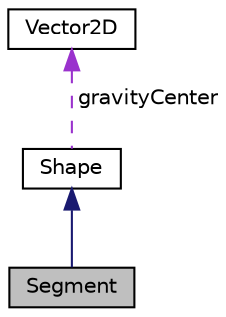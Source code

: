 digraph "Segment"
{
 // LATEX_PDF_SIZE
  edge [fontname="Helvetica",fontsize="10",labelfontname="Helvetica",labelfontsize="10"];
  node [fontname="Helvetica",fontsize="10",shape=record];
  Node1 [label="Segment",height=0.2,width=0.4,color="black", fillcolor="grey75", style="filled", fontcolor="black",tooltip=" "];
  Node2 -> Node1 [dir="back",color="midnightblue",fontsize="10",style="solid",fontname="Helvetica"];
  Node2 [label="Shape",height=0.2,width=0.4,color="black", fillcolor="white", style="filled",URL="$class_shape.html",tooltip=" "];
  Node3 -> Node2 [dir="back",color="darkorchid3",fontsize="10",style="dashed",label=" gravityCenter" ,fontname="Helvetica"];
  Node3 [label="Vector2D",height=0.2,width=0.4,color="black", fillcolor="white", style="filled",URL="$class_vector2_d.html",tooltip=" "];
}
